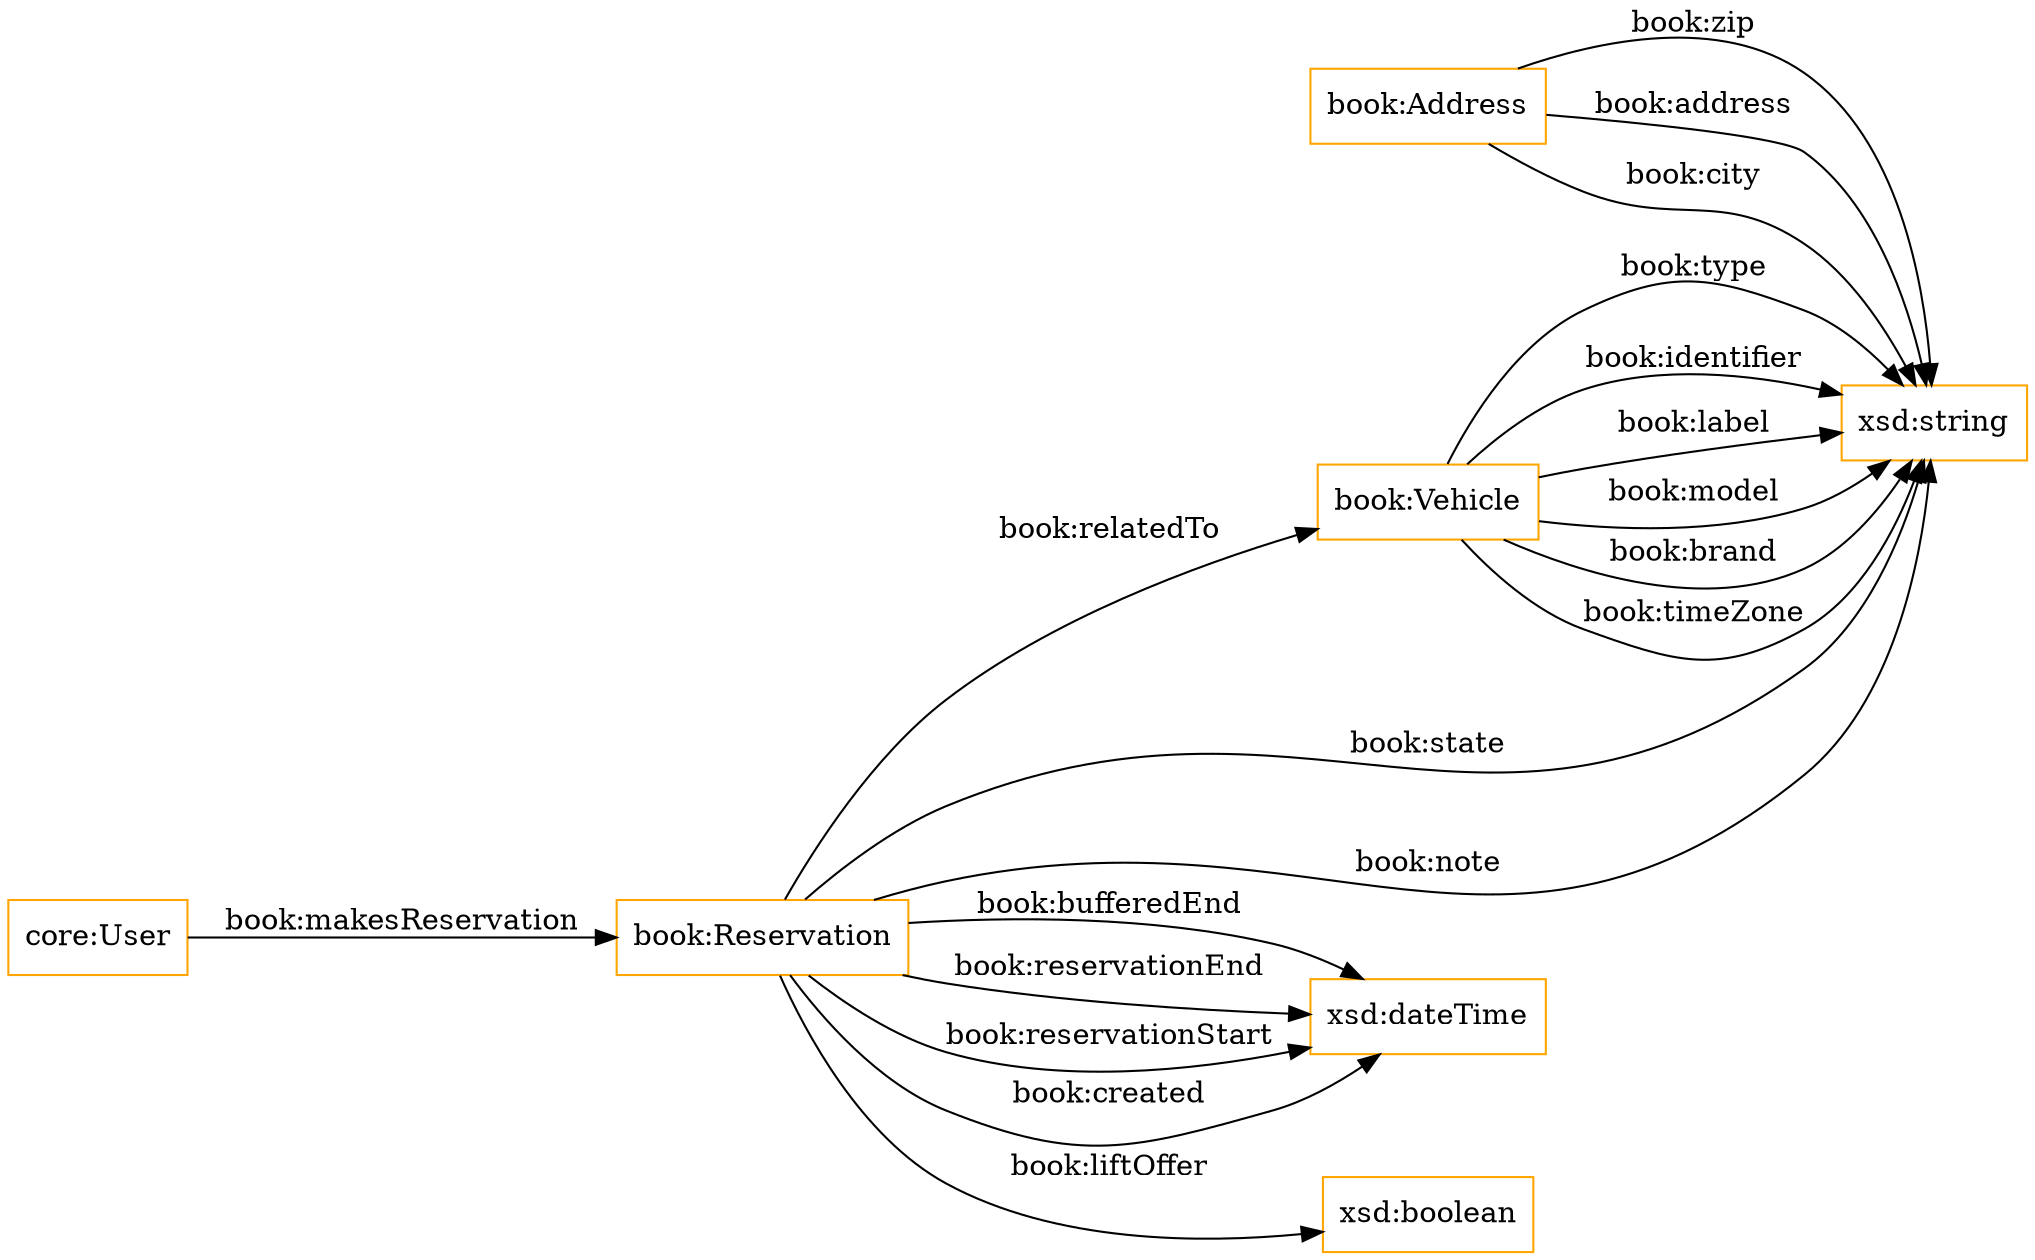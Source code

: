 digraph ar2dtool_diagram { 
rankdir=LR;
size="1501"
node [shape = rectangle, color="orange"]; "book:Reservation" "book:Vehicle" "book:Address" "core:User" ; /*classes style*/
	"book:Vehicle" -> "xsd:string" [ label = "book:type" ];
	"book:Reservation" -> "xsd:dateTime" [ label = "book:bufferedEnd" ];
	"book:Reservation" -> "xsd:string" [ label = "book:state" ];
	"book:Address" -> "xsd:string" [ label = "book:zip" ];
	"book:Address" -> "xsd:string" [ label = "book:address" ];
	"book:Reservation" -> "xsd:string" [ label = "book:note" ];
	"book:Vehicle" -> "xsd:string" [ label = "book:identifier" ];
	"book:Vehicle" -> "xsd:string" [ label = "book:label" ];
	"book:Reservation" -> "xsd:dateTime" [ label = "book:reservationEnd" ];
	"book:Reservation" -> "xsd:dateTime" [ label = "book:reservationStart" ];
	"core:User" -> "book:Reservation" [ label = "book:makesReservation" ];
	"book:Reservation" -> "book:Vehicle" [ label = "book:relatedTo" ];
	"book:Reservation" -> "xsd:boolean" [ label = "book:liftOffer" ];
	"book:Reservation" -> "xsd:dateTime" [ label = "book:created" ];
	"book:Vehicle" -> "xsd:string" [ label = "book:model" ];
	"book:Address" -> "xsd:string" [ label = "book:city" ];
	"book:Vehicle" -> "xsd:string" [ label = "book:brand" ];
	"book:Vehicle" -> "xsd:string" [ label = "book:timeZone" ];

}
